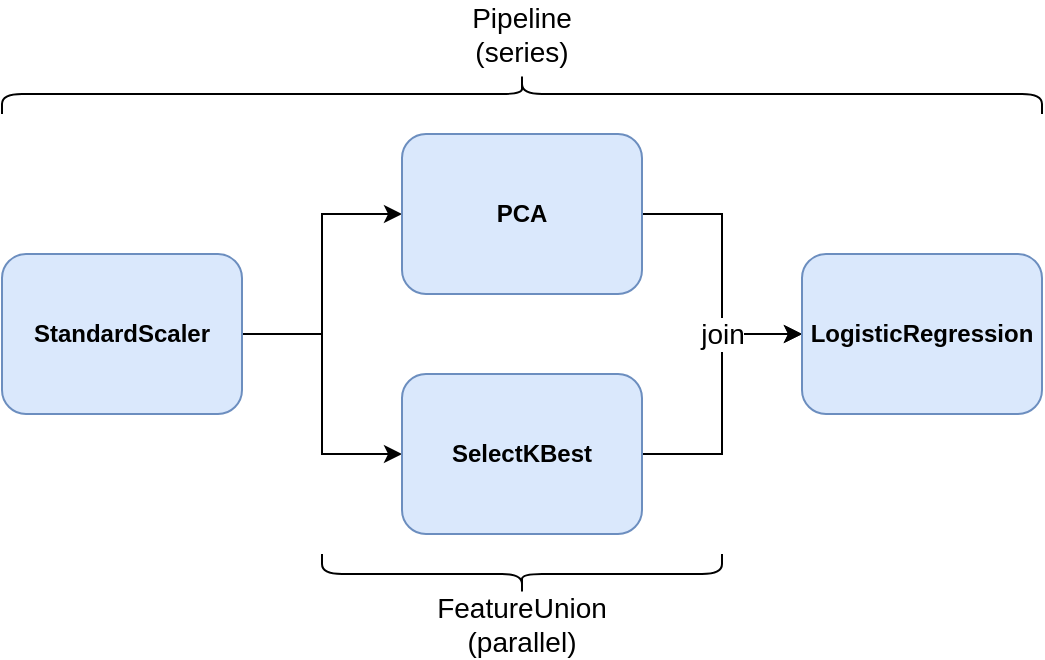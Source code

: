 <mxfile version="13.7.9" type="device"><diagram id="Izu5Y0TKb1Slb33f3WxY" name="Page-1"><mxGraphModel dx="1422" dy="816" grid="1" gridSize="10" guides="1" tooltips="1" connect="1" arrows="1" fold="1" page="1" pageScale="1" pageWidth="827" pageHeight="1169" math="0" shadow="0"><root><mxCell id="0"/><mxCell id="1" parent="0"/><mxCell id="7N-4bgciyDvA70b7oUSN-6" style="edgeStyle=orthogonalEdgeStyle;rounded=0;orthogonalLoop=1;jettySize=auto;html=1;exitX=1;exitY=0.5;exitDx=0;exitDy=0;entryX=0;entryY=0.5;entryDx=0;entryDy=0;" edge="1" parent="1" source="7N-4bgciyDvA70b7oUSN-1" target="7N-4bgciyDvA70b7oUSN-3"><mxGeometry relative="1" as="geometry"/></mxCell><mxCell id="7N-4bgciyDvA70b7oUSN-7" style="edgeStyle=orthogonalEdgeStyle;rounded=0;orthogonalLoop=1;jettySize=auto;html=1;entryX=0;entryY=0.5;entryDx=0;entryDy=0;" edge="1" parent="1" source="7N-4bgciyDvA70b7oUSN-1" target="7N-4bgciyDvA70b7oUSN-4"><mxGeometry relative="1" as="geometry"/></mxCell><mxCell id="7N-4bgciyDvA70b7oUSN-1" value="StandardScaler" style="rounded=1;whiteSpace=wrap;html=1;fillColor=#dae8fc;strokeColor=#6c8ebf;fontStyle=1" vertex="1" parent="1"><mxGeometry x="80" y="400" width="120" height="80" as="geometry"/></mxCell><mxCell id="7N-4bgciyDvA70b7oUSN-8" style="edgeStyle=orthogonalEdgeStyle;rounded=0;orthogonalLoop=1;jettySize=auto;html=1;exitX=1;exitY=0.5;exitDx=0;exitDy=0;entryX=0;entryY=0.5;entryDx=0;entryDy=0;" edge="1" parent="1" source="7N-4bgciyDvA70b7oUSN-3" target="7N-4bgciyDvA70b7oUSN-5"><mxGeometry relative="1" as="geometry"/></mxCell><mxCell id="7N-4bgciyDvA70b7oUSN-3" value="PCA" style="rounded=1;whiteSpace=wrap;html=1;fillColor=#dae8fc;strokeColor=#6c8ebf;fontStyle=1" vertex="1" parent="1"><mxGeometry x="280" y="340" width="120" height="80" as="geometry"/></mxCell><mxCell id="7N-4bgciyDvA70b7oUSN-12" value="join" style="edgeStyle=orthogonalEdgeStyle;rounded=0;orthogonalLoop=1;jettySize=auto;html=1;exitX=1;exitY=0.5;exitDx=0;exitDy=0;entryX=0;entryY=0.5;entryDx=0;entryDy=0;fontSize=14;" edge="1" parent="1" source="7N-4bgciyDvA70b7oUSN-4" target="7N-4bgciyDvA70b7oUSN-5"><mxGeometry x="0.429" relative="1" as="geometry"><mxPoint as="offset"/></mxGeometry></mxCell><mxCell id="7N-4bgciyDvA70b7oUSN-4" value="SelectKBest&lt;span style=&quot;color: rgba(0 , 0 , 0 , 0) ; font-family: monospace ; font-size: 0px ; font-weight: 400&quot;&gt;%3CmxGraphModel%3E%3Croot%3E%3CmxCell%20id%3D%220%22%2F%3E%3CmxCell%20id%3D%221%22%20parent%3D%220%22%2F%3E%3CmxCell%20id%3D%222%22%20value%3D%22StandardScaler%22%20style%3D%22rounded%3D1%3BwhiteSpace%3Dwrap%3Bhtml%3D1%3BfillColor%3D%23dae8fc%3BstrokeColor%3D%236c8ebf%3BfontStyle%3D1%22%20vertex%3D%221%22%20parent%3D%221%22%3E%3CmxGeometry%20x%3D%2280%22%20y%3D%22400%22%20width%3D%22120%22%20height%3D%2280%22%20as%3D%22geometry%22%2F%3E%3C%2FmxCell%3E%3C%2Froot%3E%3C%2FmxGraphModel%3E&lt;/span&gt;" style="rounded=1;whiteSpace=wrap;html=1;fillColor=#dae8fc;strokeColor=#6c8ebf;fontStyle=1" vertex="1" parent="1"><mxGeometry x="280" y="460" width="120" height="80" as="geometry"/></mxCell><mxCell id="7N-4bgciyDvA70b7oUSN-5" value="LogisticRegression" style="rounded=1;whiteSpace=wrap;html=1;fillColor=#dae8fc;strokeColor=#6c8ebf;fontStyle=1" vertex="1" parent="1"><mxGeometry x="480" y="400" width="120" height="80" as="geometry"/></mxCell><mxCell id="7N-4bgciyDvA70b7oUSN-14" value="" style="shape=curlyBracket;whiteSpace=wrap;html=1;rounded=1;fontSize=14;direction=south;size=0.5;" vertex="1" parent="1"><mxGeometry x="80" y="310" width="520" height="20" as="geometry"/></mxCell><mxCell id="7N-4bgciyDvA70b7oUSN-15" value="Pipeline&lt;br&gt;(series)" style="text;html=1;strokeColor=none;fillColor=none;align=center;verticalAlign=middle;whiteSpace=wrap;rounded=0;fontSize=14;" vertex="1" parent="1"><mxGeometry x="320" y="280" width="40" height="20" as="geometry"/></mxCell><mxCell id="7N-4bgciyDvA70b7oUSN-17" value="" style="shape=curlyBracket;whiteSpace=wrap;html=1;rounded=1;fontSize=14;direction=north;size=0.5;" vertex="1" parent="1"><mxGeometry x="240" y="550" width="200" height="20" as="geometry"/></mxCell><mxCell id="7N-4bgciyDvA70b7oUSN-18" value="FeatureUnion&lt;br&gt;(parallel)" style="text;html=1;strokeColor=none;fillColor=none;align=center;verticalAlign=middle;whiteSpace=wrap;rounded=0;fontSize=14;" vertex="1" parent="1"><mxGeometry x="320" y="575" width="40" height="20" as="geometry"/></mxCell></root></mxGraphModel></diagram></mxfile>